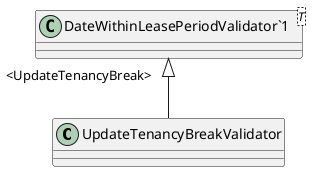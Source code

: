 @startuml
class UpdateTenancyBreakValidator {
}
class "DateWithinLeasePeriodValidator`1"<T> {
}
"DateWithinLeasePeriodValidator`1" "<UpdateTenancyBreak>" <|-- UpdateTenancyBreakValidator
@enduml

